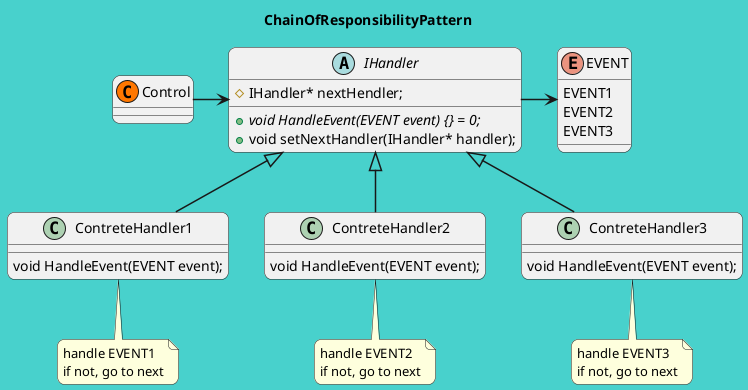 @startuml
title ChainOfResponsibilityPattern
skinparam backgroundColor MediumTurquoise
skinparam roundcorner 15
skinparam sequenceArrowThickness 1.5
'skinparam handwritten true

enum EVENT
{
	EVENT1
	EVENT2
	EVENT3
}

abstract class IHandler {
	+ {abstract} void HandleEvent(EVENT event) {} = 0;
	+ void setNextHandler(IHandler* handler);
	# IHandler* nextHendler;
}

class ContreteHandler1{
	void HandleEvent(EVENT event);
}
note bottom : handle EVENT1 \nif not, go to next

class ContreteHandler2{
	void HandleEvent(EVENT event);
}
note bottom : handle EVENT2 \nif not, go to next

class ContreteHandler3{
	void HandleEvent(EVENT event);
}
note bottom : handle EVENT3 \nif not, go to next

IHandler -> EVENT
IHandler <|-- ContreteHandler1
IHandler <|-- ContreteHandler2
IHandler <|-- ContreteHandler3

class Control << (C,#FF7700) >>
Control -> IHandler
@enduml